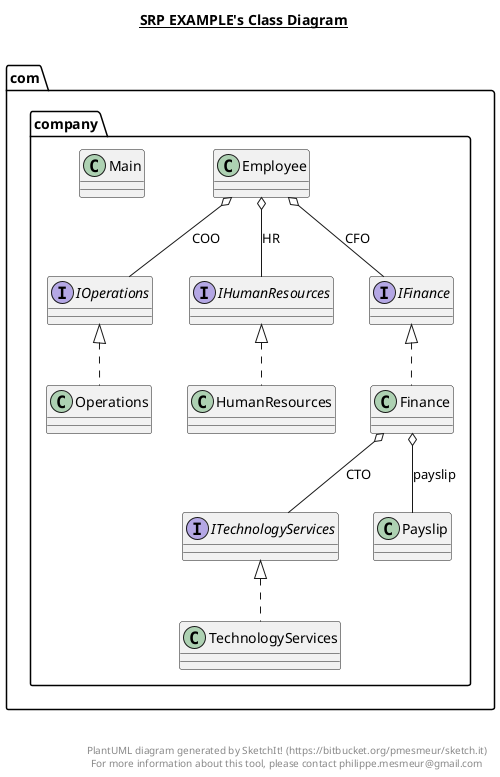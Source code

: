 @startuml

title __SRP EXAMPLE's Class Diagram__\n

  namespace com.company {
    class com.company.Employee {
    }
  }
  

  namespace com.company {
    class com.company.Finance {
    }
  }
  

  namespace com.company {
    class com.company.HumanResources {
    }
  }
  

  namespace com.company {
    interface com.company.IFinance {
    }
  }
  

  namespace com.company {
    interface com.company.IHumanResources {
    }
  }
  

  namespace com.company {
    interface com.company.IOperations {
    }
  }
  

  namespace com.company {
    interface com.company.ITechnologyServices {
    }
  }
  

  namespace com.company {
    class com.company.Main {
    }
  }
  

  namespace com.company {
    class com.company.Operations {
    }
  }
  

  namespace com.company {
    class com.company.Payslip {
    }
  }
  

  namespace com.company {
    class com.company.TechnologyServices {
    }
  }
  

  com.company.Employee o-- com.company.IFinance : CFO
  com.company.Employee o-- com.company.IOperations : COO
  com.company.Employee o-- com.company.IHumanResources : HR
  com.company.Finance .up.|> com.company.IFinance
  com.company.Finance o-- com.company.ITechnologyServices : CTO
  com.company.Finance o-- com.company.Payslip : payslip
  com.company.HumanResources .up.|> com.company.IHumanResources
  com.company.Operations .up.|> com.company.IOperations
  com.company.TechnologyServices .up.|> com.company.ITechnologyServices


right footer


PlantUML diagram generated by SketchIt! (https://bitbucket.org/pmesmeur/sketch.it)
For more information about this tool, please contact philippe.mesmeur@gmail.com
endfooter

@enduml
